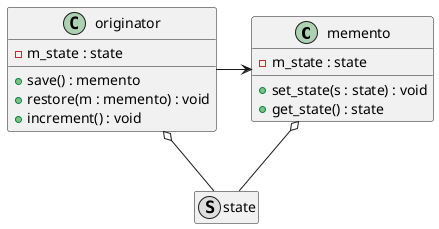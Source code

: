 /'
tag::class-diagram[]
'/
@startuml class-diagram

    class memento {
        - m_state : state
        + set_state(s : state) : void
        + get_state() : state
    }
    
    class originator {
        - m_state : state
        + save() : memento
        + restore(m : memento) : void
        + increment() : void
    }

    class state <<(S,#dedede)>>
    hide state members

    originator -> memento
    memento o-- state
    originator o-- state

@enduml
/'
end::class-diagram[]
'/
